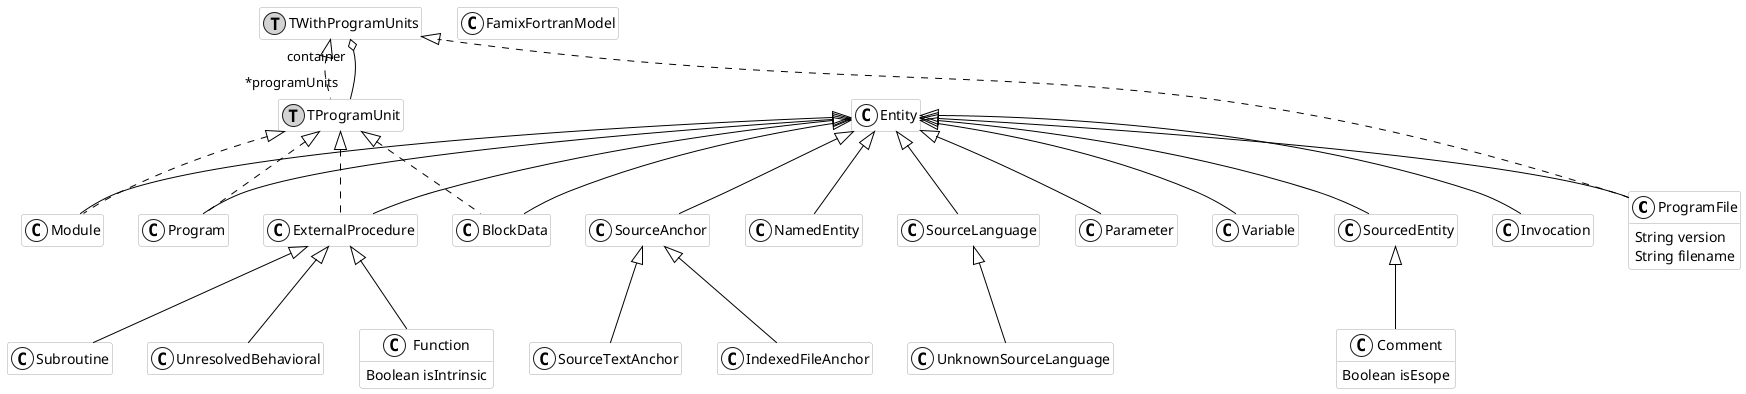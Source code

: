 @startuml
hide empty members
skinparam class {
  BackgroundColor white
  ArrowColor black
  BorderColor darkGray
  BackgroundColor<<External>> LightYellow
  BorderColor<<External>> LightGray
}

class ProgramFile << (C,white) >> #FFFFFF {
  String version
  String filename
}
class TWithProgramUnits << (T,lightGrey) >> #FFFFFF {
}
class BlockData << (C,white) >> #FFFFFF {
}
class UnresolvedBehavioral << (C,white) >> #FFFFFF {
}
class SourcedEntity << (C,white) >> #FFFFFF {
}
class Function << (C,white) >> #FFFFFF {
  Boolean isIntrinsic
}
class Entity << (C,white) >> #FFFFFF {
}
class Comment << (C,white) >> #FFFFFF {
  Boolean isEsope
}
class Invocation << (C,white) >> #FFFFFF {
}
class SourceAnchor << (C,white) >> #FFFFFF {
}
class SourceTextAnchor << (C,white) >> #FFFFFF {
}
class ExternalProcedure << (C,white) >> #FFFFFF {
}
class Subroutine << (C,white) >> #FFFFFF {
}
class NamedEntity << (C,white) >> #FFFFFF {
}
class SourceLanguage << (C,white) >> #FFFFFF {
}
class UnknownSourceLanguage << (C,white) >> #FFFFFF {
}
class Parameter << (C,white) >> #FFFFFF {
}
class Variable << (C,white) >> #FFFFFF {
}
class Module << (C,white) >> #FFFFFF {
}
class Program << (C,white) >> #FFFFFF {
}
class FamixFortranModel << (C,white) >> #FFFFFF {
}
class TProgramUnit << (T,lightGrey) >> #FFFFFF {
}
class IndexedFileAnchor << (C,white) >> #FFFFFF {
}

Entity <|-- ProgramFile
TWithProgramUnits <|.. ProgramFile
Entity <|-- BlockData
TProgramUnit <|.. BlockData
ExternalProcedure <|-- UnresolvedBehavioral
Entity <|-- SourcedEntity
ExternalProcedure <|-- Function
SourcedEntity <|-- Comment
Entity <|-- Invocation
Entity <|-- SourceAnchor
SourceAnchor <|-- SourceTextAnchor
Entity <|-- ExternalProcedure
TProgramUnit <|.. ExternalProcedure
ExternalProcedure <|-- Subroutine
Entity <|-- NamedEntity
Entity <|-- SourceLanguage
SourceLanguage <|-- UnknownSourceLanguage
Entity <|-- Parameter
Entity <|-- Variable
Entity <|-- Module
TProgramUnit <|.. Module
Entity <|-- Program
TProgramUnit <|.. Program
TWithProgramUnits <|.. TProgramUnit
SourceAnchor <|-- IndexedFileAnchor

TProgramUnit " *programUnits" --o "container" TWithProgramUnits



@enduml
